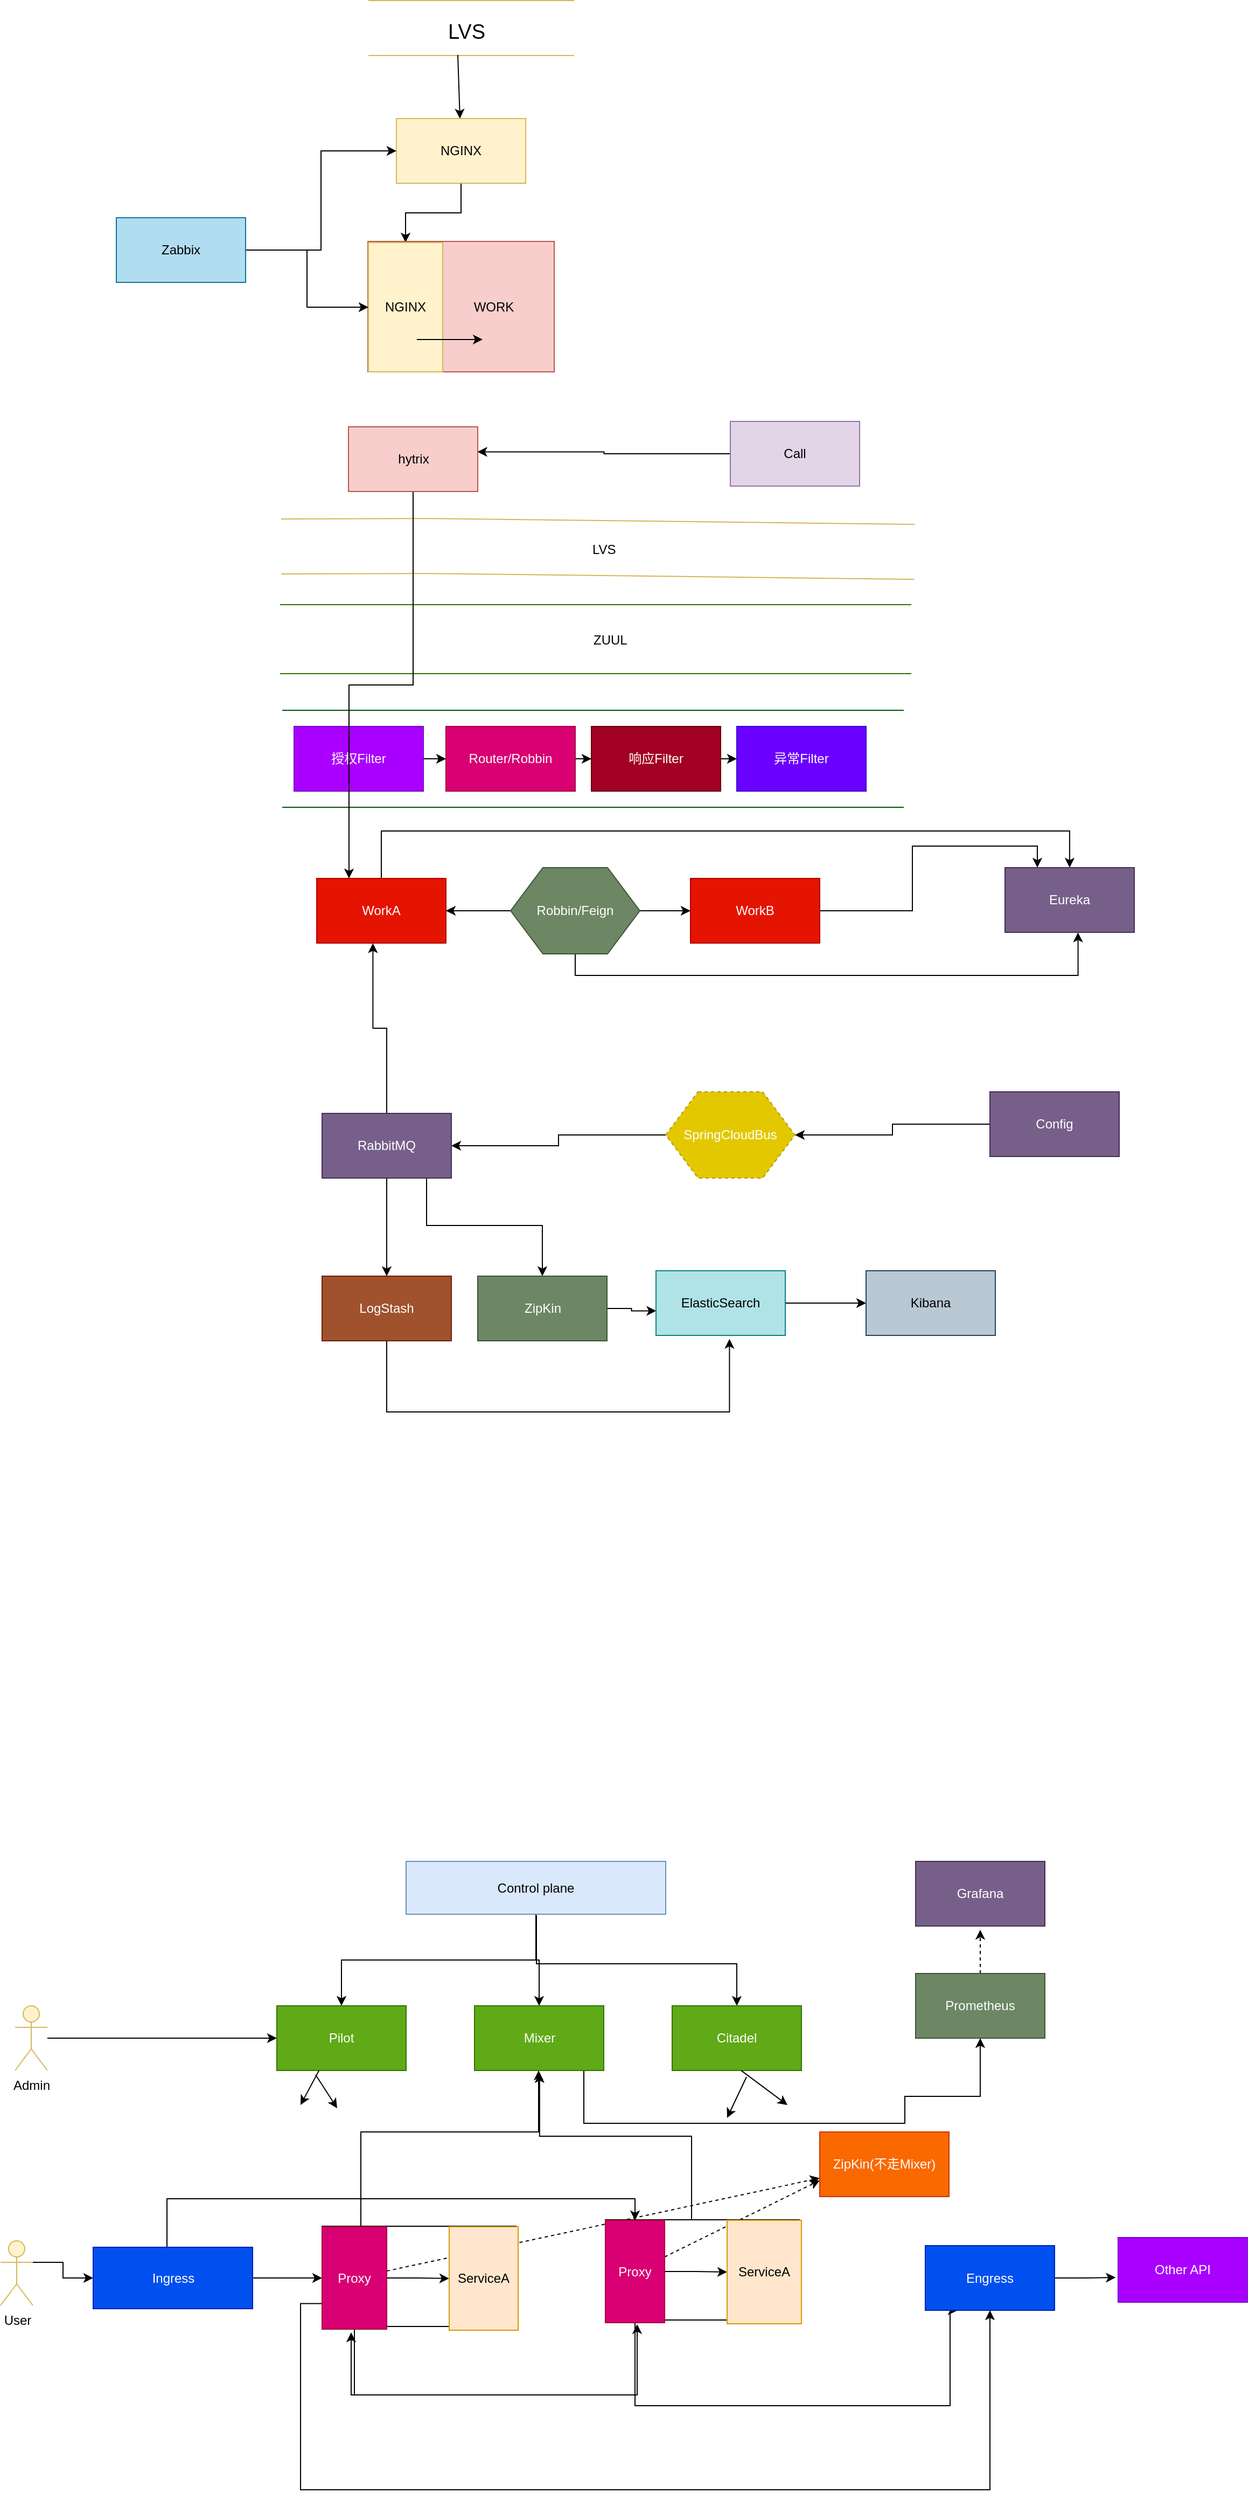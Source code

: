 <mxfile version="11.1.4" type="github"><diagram id="zI0ilRuQwjiIj4JsW7rb" name="第 1 页"><mxGraphModel dx="1621" dy="668" grid="0" gridSize="10" guides="1" tooltips="1" connect="1" arrows="1" fold="1" page="0" pageScale="1" pageWidth="827" pageHeight="1169" math="0" shadow="0"><root><mxCell id="0"/><mxCell id="1" parent="0"/><mxCell id="BQ1rsx2FsFVCrjqg7le--1" value="" style="shape=link;html=1;width=51;fillColor=#fff2cc;strokeColor=#d6b656;" edge="1" parent="1"><mxGeometry width="50" height="50" relative="1" as="geometry"><mxPoint x="150" y="112" as="sourcePoint"/><mxPoint x="341" y="112" as="targetPoint"/><Array as="points"><mxPoint x="254" y="112"/></Array></mxGeometry></mxCell><mxCell id="BQ1rsx2FsFVCrjqg7le--2" value="&lt;font style=&quot;font-size: 19px&quot;&gt;LVS&lt;/font&gt;" style="text;html=1;resizable=0;points=[];autosize=1;align=left;verticalAlign=top;spacingTop=-4;" vertex="1" parent="1"><mxGeometry x="222" y="102" width="44" height="16" as="geometry"/></mxCell><mxCell id="BQ1rsx2FsFVCrjqg7le--8" style="edgeStyle=orthogonalEdgeStyle;rounded=0;orthogonalLoop=1;jettySize=auto;html=1;exitX=0.5;exitY=1;exitDx=0;exitDy=0;" edge="1" parent="1" source="BQ1rsx2FsFVCrjqg7le--3" target="BQ1rsx2FsFVCrjqg7le--5"><mxGeometry relative="1" as="geometry"/></mxCell><mxCell id="BQ1rsx2FsFVCrjqg7le--3" value="NGINX" style="rounded=0;whiteSpace=wrap;html=1;fillColor=#fff2cc;strokeColor=#d6b656;" vertex="1" parent="1"><mxGeometry x="176" y="196" width="120" height="60" as="geometry"/></mxCell><mxCell id="BQ1rsx2FsFVCrjqg7le--4" value="&amp;nbsp; &amp;nbsp; &amp;nbsp; &amp;nbsp; &amp;nbsp; &amp;nbsp; &amp;nbsp; &amp;nbsp; &amp;nbsp; WORK" style="rounded=0;whiteSpace=wrap;html=1;fillColor=#f8cecc;strokeColor=#b85450;" vertex="1" parent="1"><mxGeometry x="149.5" y="310" width="173" height="121" as="geometry"/></mxCell><mxCell id="BQ1rsx2FsFVCrjqg7le--5" value="NGINX" style="rounded=0;whiteSpace=wrap;html=1;fillColor=#fff2cc;strokeColor=#d6b656;" vertex="1" parent="1"><mxGeometry x="150" y="311" width="69" height="120" as="geometry"/></mxCell><mxCell id="BQ1rsx2FsFVCrjqg7le--9" value="" style="endArrow=classic;html=1;entryX=0.616;entryY=0.752;entryDx=0;entryDy=0;entryPerimeter=0;" edge="1" parent="1" target="BQ1rsx2FsFVCrjqg7le--4"><mxGeometry width="50" height="50" relative="1" as="geometry"><mxPoint x="195" y="401" as="sourcePoint"/><mxPoint x="245" y="351" as="targetPoint"/></mxGeometry></mxCell><mxCell id="BQ1rsx2FsFVCrjqg7le--10" value="" style="endArrow=classic;html=1;" edge="1" parent="1" target="BQ1rsx2FsFVCrjqg7le--3"><mxGeometry width="50" height="50" relative="1" as="geometry"><mxPoint x="233" y="137" as="sourcePoint"/><mxPoint x="264" y="142" as="targetPoint"/></mxGeometry></mxCell><mxCell id="BQ1rsx2FsFVCrjqg7le--11" value="" style="shape=link;html=1;width=51;fillColor=#fff2cc;strokeColor=#d6b656;" edge="1" parent="1"><mxGeometry width="50" height="50" relative="1" as="geometry"><mxPoint x="69" y="593" as="sourcePoint"/><mxPoint x="657" y="598" as="targetPoint"/><Array as="points"><mxPoint x="209" y="592.6"/></Array></mxGeometry></mxCell><mxCell id="BQ1rsx2FsFVCrjqg7le--12" value="LVS" style="text;html=1;resizable=0;points=[];autosize=1;align=left;verticalAlign=top;spacingTop=-4;" vertex="1" parent="1"><mxGeometry x="355.5" y="586" width="32" height="14" as="geometry"/></mxCell><mxCell id="BQ1rsx2FsFVCrjqg7le--13" value="" style="shape=link;html=1;width=64;fillColor=#60a917;strokeColor=#2D7600;" edge="1" parent="1"><mxGeometry width="50" height="50" relative="1" as="geometry"><mxPoint x="68" y="679" as="sourcePoint"/><mxPoint x="654" y="679" as="targetPoint"/></mxGeometry></mxCell><mxCell id="BQ1rsx2FsFVCrjqg7le--14" value="ZUUL" style="text;html=1;resizable=0;points=[];autosize=1;align=left;verticalAlign=top;spacingTop=-4;" vertex="1" parent="1"><mxGeometry x="357" y="670" width="41" height="14" as="geometry"/></mxCell><mxCell id="BQ1rsx2FsFVCrjqg7le--16" value="" style="shape=link;html=1;width=90;fillColor=#008a00;strokeColor=#005700;" edge="1" parent="1"><mxGeometry width="50" height="50" relative="1" as="geometry"><mxPoint x="70" y="790" as="sourcePoint"/><mxPoint x="647" y="790" as="targetPoint"/></mxGeometry></mxCell><mxCell id="BQ1rsx2FsFVCrjqg7le--21" style="edgeStyle=orthogonalEdgeStyle;rounded=0;orthogonalLoop=1;jettySize=auto;html=1;exitX=1;exitY=0.5;exitDx=0;exitDy=0;entryX=0;entryY=0.5;entryDx=0;entryDy=0;" edge="1" parent="1" source="BQ1rsx2FsFVCrjqg7le--17" target="BQ1rsx2FsFVCrjqg7le--18"><mxGeometry relative="1" as="geometry"/></mxCell><mxCell id="BQ1rsx2FsFVCrjqg7le--17" value="授权Filter" style="rounded=0;whiteSpace=wrap;html=1;fillColor=#aa00ff;strokeColor=#7700CC;fontColor=#ffffff;" vertex="1" parent="1"><mxGeometry x="81" y="760" width="120" height="60" as="geometry"/></mxCell><mxCell id="BQ1rsx2FsFVCrjqg7le--22" style="edgeStyle=orthogonalEdgeStyle;rounded=0;orthogonalLoop=1;jettySize=auto;html=1;exitX=1;exitY=0.5;exitDx=0;exitDy=0;" edge="1" parent="1" source="BQ1rsx2FsFVCrjqg7le--18" target="BQ1rsx2FsFVCrjqg7le--19"><mxGeometry relative="1" as="geometry"/></mxCell><mxCell id="BQ1rsx2FsFVCrjqg7le--18" value="Router/Robbin" style="rounded=0;whiteSpace=wrap;html=1;fillColor=#d80073;strokeColor=#A50040;fontColor=#ffffff;" vertex="1" parent="1"><mxGeometry x="222" y="760" width="120" height="60" as="geometry"/></mxCell><mxCell id="BQ1rsx2FsFVCrjqg7le--23" style="edgeStyle=orthogonalEdgeStyle;rounded=0;orthogonalLoop=1;jettySize=auto;html=1;exitX=1;exitY=0.5;exitDx=0;exitDy=0;entryX=0;entryY=0.5;entryDx=0;entryDy=0;" edge="1" parent="1" source="BQ1rsx2FsFVCrjqg7le--19" target="BQ1rsx2FsFVCrjqg7le--20"><mxGeometry relative="1" as="geometry"/></mxCell><mxCell id="BQ1rsx2FsFVCrjqg7le--19" value="响应Filter" style="rounded=0;whiteSpace=wrap;html=1;fillColor=#a20025;strokeColor=#6F0000;fontColor=#ffffff;" vertex="1" parent="1"><mxGeometry x="357" y="760" width="120" height="60" as="geometry"/></mxCell><mxCell id="BQ1rsx2FsFVCrjqg7le--20" value="异常Filter" style="rounded=0;whiteSpace=wrap;html=1;fillColor=#6a00ff;strokeColor=#3700CC;fontColor=#ffffff;" vertex="1" parent="1"><mxGeometry x="492" y="760" width="120" height="60" as="geometry"/></mxCell><mxCell id="BQ1rsx2FsFVCrjqg7le--26" style="edgeStyle=orthogonalEdgeStyle;rounded=0;orthogonalLoop=1;jettySize=auto;html=1;" edge="1" parent="1" source="BQ1rsx2FsFVCrjqg7le--24" target="BQ1rsx2FsFVCrjqg7le--25"><mxGeometry relative="1" as="geometry"/></mxCell><mxCell id="BQ1rsx2FsFVCrjqg7le--31" style="edgeStyle=orthogonalEdgeStyle;rounded=0;orthogonalLoop=1;jettySize=auto;html=1;entryX=0.5;entryY=0;entryDx=0;entryDy=0;" edge="1" parent="1" source="BQ1rsx2FsFVCrjqg7le--24" target="BQ1rsx2FsFVCrjqg7le--30"><mxGeometry relative="1" as="geometry"><Array as="points"><mxPoint x="162" y="857"/><mxPoint x="801" y="857"/></Array></mxGeometry></mxCell><mxCell id="BQ1rsx2FsFVCrjqg7le--24" value="WorkA" style="rounded=0;whiteSpace=wrap;html=1;fillColor=#e51400;strokeColor=#B20000;fontColor=#ffffff;" vertex="1" parent="1"><mxGeometry x="102" y="901" width="120" height="60" as="geometry"/></mxCell><mxCell id="BQ1rsx2FsFVCrjqg7le--27" style="edgeStyle=orthogonalEdgeStyle;rounded=0;orthogonalLoop=1;jettySize=auto;html=1;" edge="1" parent="1" source="BQ1rsx2FsFVCrjqg7le--25" target="BQ1rsx2FsFVCrjqg7le--24"><mxGeometry relative="1" as="geometry"/></mxCell><mxCell id="BQ1rsx2FsFVCrjqg7le--32" style="edgeStyle=orthogonalEdgeStyle;rounded=0;orthogonalLoop=1;jettySize=auto;html=1;entryX=0.25;entryY=0;entryDx=0;entryDy=0;" edge="1" parent="1" source="BQ1rsx2FsFVCrjqg7le--25" target="BQ1rsx2FsFVCrjqg7le--30"><mxGeometry relative="1" as="geometry"/></mxCell><mxCell id="BQ1rsx2FsFVCrjqg7le--25" value="WorkB" style="rounded=0;whiteSpace=wrap;html=1;fillColor=#e51400;strokeColor=#B20000;fontColor=#ffffff;" vertex="1" parent="1"><mxGeometry x="449" y="901" width="120" height="60" as="geometry"/></mxCell><mxCell id="BQ1rsx2FsFVCrjqg7le--33" style="edgeStyle=orthogonalEdgeStyle;rounded=0;orthogonalLoop=1;jettySize=auto;html=1;exitX=0.5;exitY=1;exitDx=0;exitDy=0;entryX=0.565;entryY=1.003;entryDx=0;entryDy=0;entryPerimeter=0;" edge="1" parent="1" source="BQ1rsx2FsFVCrjqg7le--28" target="BQ1rsx2FsFVCrjqg7le--30"><mxGeometry relative="1" as="geometry"/></mxCell><mxCell id="BQ1rsx2FsFVCrjqg7le--28" value="Robbin/Feign" style="shape=hexagon;perimeter=hexagonPerimeter2;whiteSpace=wrap;html=1;fillColor=#6d8764;strokeColor=#3A5431;fontColor=#ffffff;" vertex="1" parent="1"><mxGeometry x="282" y="891" width="120" height="80" as="geometry"/></mxCell><mxCell id="BQ1rsx2FsFVCrjqg7le--30" value="Eureka" style="rounded=0;whiteSpace=wrap;html=1;fillColor=#76608a;strokeColor=#432D57;fontColor=#ffffff;" vertex="1" parent="1"><mxGeometry x="741" y="891" width="120" height="60" as="geometry"/></mxCell><mxCell id="BQ1rsx2FsFVCrjqg7le--37" style="edgeStyle=orthogonalEdgeStyle;rounded=0;orthogonalLoop=1;jettySize=auto;html=1;entryX=1;entryY=0.5;entryDx=0;entryDy=0;" edge="1" parent="1" source="BQ1rsx2FsFVCrjqg7le--34" target="BQ1rsx2FsFVCrjqg7le--35"><mxGeometry relative="1" as="geometry"/></mxCell><mxCell id="BQ1rsx2FsFVCrjqg7le--34" value="Config" style="rounded=0;whiteSpace=wrap;html=1;fillColor=#76608a;strokeColor=#432D57;fontColor=#ffffff;" vertex="1" parent="1"><mxGeometry x="727" y="1099" width="120" height="60" as="geometry"/></mxCell><mxCell id="BQ1rsx2FsFVCrjqg7le--38" style="edgeStyle=orthogonalEdgeStyle;rounded=0;orthogonalLoop=1;jettySize=auto;html=1;exitX=0;exitY=0.5;exitDx=0;exitDy=0;entryX=1;entryY=0.5;entryDx=0;entryDy=0;" edge="1" parent="1" source="BQ1rsx2FsFVCrjqg7le--35" target="BQ1rsx2FsFVCrjqg7le--36"><mxGeometry relative="1" as="geometry"/></mxCell><mxCell id="BQ1rsx2FsFVCrjqg7le--35" value="SpringCloudBus" style="shape=hexagon;perimeter=hexagonPerimeter2;whiteSpace=wrap;html=1;dashed=1;fillColor=#e3c800;strokeColor=#B09500;fontColor=#ffffff;" vertex="1" parent="1"><mxGeometry x="426" y="1099" width="120" height="80" as="geometry"/></mxCell><mxCell id="BQ1rsx2FsFVCrjqg7le--39" style="edgeStyle=orthogonalEdgeStyle;rounded=0;orthogonalLoop=1;jettySize=auto;html=1;exitX=0.5;exitY=0;exitDx=0;exitDy=0;entryX=0.435;entryY=1.003;entryDx=0;entryDy=0;entryPerimeter=0;" edge="1" parent="1" source="BQ1rsx2FsFVCrjqg7le--36" target="BQ1rsx2FsFVCrjqg7le--24"><mxGeometry relative="1" as="geometry"/></mxCell><mxCell id="BQ1rsx2FsFVCrjqg7le--50" style="edgeStyle=orthogonalEdgeStyle;rounded=0;orthogonalLoop=1;jettySize=auto;html=1;exitX=0.5;exitY=1;exitDx=0;exitDy=0;" edge="1" parent="1" source="BQ1rsx2FsFVCrjqg7le--36" target="BQ1rsx2FsFVCrjqg7le--49"><mxGeometry relative="1" as="geometry"/></mxCell><mxCell id="BQ1rsx2FsFVCrjqg7le--51" style="edgeStyle=orthogonalEdgeStyle;rounded=0;orthogonalLoop=1;jettySize=auto;html=1;entryX=0.5;entryY=0;entryDx=0;entryDy=0;" edge="1" parent="1" source="BQ1rsx2FsFVCrjqg7le--36" target="BQ1rsx2FsFVCrjqg7le--46"><mxGeometry relative="1" as="geometry"><Array as="points"><mxPoint x="204" y="1223"/><mxPoint x="312" y="1223"/></Array></mxGeometry></mxCell><mxCell id="BQ1rsx2FsFVCrjqg7le--36" value="RabbitMQ" style="rounded=0;whiteSpace=wrap;html=1;fillColor=#76608a;strokeColor=#432D57;fontColor=#ffffff;" vertex="1" parent="1"><mxGeometry x="107" y="1119" width="120" height="60" as="geometry"/></mxCell><mxCell id="BQ1rsx2FsFVCrjqg7le--45" style="edgeStyle=orthogonalEdgeStyle;rounded=0;orthogonalLoop=1;jettySize=auto;html=1;exitX=0;exitY=0.5;exitDx=0;exitDy=0;entryX=0.998;entryY=0.387;entryDx=0;entryDy=0;entryPerimeter=0;" edge="1" parent="1" source="BQ1rsx2FsFVCrjqg7le--40" target="BQ1rsx2FsFVCrjqg7le--41"><mxGeometry relative="1" as="geometry"/></mxCell><mxCell id="BQ1rsx2FsFVCrjqg7le--40" value="Call" style="rounded=0;whiteSpace=wrap;html=1;fillColor=#e1d5e7;strokeColor=#9673a6;" vertex="1" parent="1"><mxGeometry x="486" y="477" width="120" height="60" as="geometry"/></mxCell><mxCell id="BQ1rsx2FsFVCrjqg7le--43" style="edgeStyle=orthogonalEdgeStyle;rounded=0;orthogonalLoop=1;jettySize=auto;html=1;entryX=0.25;entryY=0;entryDx=0;entryDy=0;" edge="1" parent="1" source="BQ1rsx2FsFVCrjqg7le--41" target="BQ1rsx2FsFVCrjqg7le--24"><mxGeometry relative="1" as="geometry"/></mxCell><mxCell id="BQ1rsx2FsFVCrjqg7le--41" value="hytrix" style="rounded=0;whiteSpace=wrap;html=1;fillColor=#f8cecc;strokeColor=#b85450;" vertex="1" parent="1"><mxGeometry x="131.5" y="482" width="120" height="60" as="geometry"/></mxCell><mxCell id="BQ1rsx2FsFVCrjqg7le--53" style="edgeStyle=orthogonalEdgeStyle;rounded=0;orthogonalLoop=1;jettySize=auto;html=1;entryX=0.002;entryY=0.62;entryDx=0;entryDy=0;entryPerimeter=0;" edge="1" parent="1" source="BQ1rsx2FsFVCrjqg7le--46" target="BQ1rsx2FsFVCrjqg7le--47"><mxGeometry relative="1" as="geometry"/></mxCell><mxCell id="BQ1rsx2FsFVCrjqg7le--46" value="ZipKin" style="rounded=0;whiteSpace=wrap;html=1;fillColor=#6d8764;strokeColor=#3A5431;fontColor=#ffffff;" vertex="1" parent="1"><mxGeometry x="251.5" y="1270" width="120" height="60" as="geometry"/></mxCell><mxCell id="BQ1rsx2FsFVCrjqg7le--54" style="edgeStyle=orthogonalEdgeStyle;rounded=0;orthogonalLoop=1;jettySize=auto;html=1;exitX=1;exitY=0.5;exitDx=0;exitDy=0;entryX=0;entryY=0.5;entryDx=0;entryDy=0;" edge="1" parent="1" source="BQ1rsx2FsFVCrjqg7le--47" target="BQ1rsx2FsFVCrjqg7le--48"><mxGeometry relative="1" as="geometry"/></mxCell><mxCell id="BQ1rsx2FsFVCrjqg7le--47" value="ElasticSearch" style="rounded=0;whiteSpace=wrap;html=1;fillColor=#b0e3e6;strokeColor=#0e8088;" vertex="1" parent="1"><mxGeometry x="417" y="1265" width="120" height="60" as="geometry"/></mxCell><mxCell id="BQ1rsx2FsFVCrjqg7le--48" value="Kibana" style="rounded=0;whiteSpace=wrap;html=1;fillColor=#bac8d3;strokeColor=#23445d;" vertex="1" parent="1"><mxGeometry x="612" y="1265" width="120" height="60" as="geometry"/></mxCell><mxCell id="BQ1rsx2FsFVCrjqg7le--52" style="edgeStyle=orthogonalEdgeStyle;rounded=0;orthogonalLoop=1;jettySize=auto;html=1;" edge="1" parent="1" source="BQ1rsx2FsFVCrjqg7le--49"><mxGeometry relative="1" as="geometry"><mxPoint x="485.2" y="1328.2" as="targetPoint"/><Array as="points"><mxPoint x="167" y="1396"/><mxPoint x="485" y="1396"/></Array></mxGeometry></mxCell><mxCell id="BQ1rsx2FsFVCrjqg7le--49" value="LogStash" style="rounded=0;whiteSpace=wrap;html=1;fillColor=#a0522d;strokeColor=#6D1F00;fontColor=#ffffff;" vertex="1" parent="1"><mxGeometry x="107" y="1270" width="120" height="60" as="geometry"/></mxCell><mxCell id="BQ1rsx2FsFVCrjqg7le--56" style="edgeStyle=orthogonalEdgeStyle;rounded=0;orthogonalLoop=1;jettySize=auto;html=1;entryX=0;entryY=0.5;entryDx=0;entryDy=0;" edge="1" parent="1" source="BQ1rsx2FsFVCrjqg7le--55" target="BQ1rsx2FsFVCrjqg7le--3"><mxGeometry relative="1" as="geometry"/></mxCell><mxCell id="BQ1rsx2FsFVCrjqg7le--57" style="edgeStyle=orthogonalEdgeStyle;rounded=0;orthogonalLoop=1;jettySize=auto;html=1;entryX=0;entryY=0.5;entryDx=0;entryDy=0;" edge="1" parent="1" source="BQ1rsx2FsFVCrjqg7le--55" target="BQ1rsx2FsFVCrjqg7le--5"><mxGeometry relative="1" as="geometry"/></mxCell><mxCell id="BQ1rsx2FsFVCrjqg7le--55" value="Zabbix" style="rounded=0;whiteSpace=wrap;html=1;fillColor=#b1ddf0;strokeColor=#10739e;" vertex="1" parent="1"><mxGeometry x="-84" y="288" width="120" height="60" as="geometry"/></mxCell><mxCell id="BQ1rsx2FsFVCrjqg7le--91" style="edgeStyle=orthogonalEdgeStyle;rounded=0;orthogonalLoop=1;jettySize=auto;html=1;exitX=1;exitY=0.333;exitDx=0;exitDy=0;exitPerimeter=0;" edge="1" parent="1" source="BQ1rsx2FsFVCrjqg7le--58" target="BQ1rsx2FsFVCrjqg7le--64"><mxGeometry relative="1" as="geometry"/></mxCell><mxCell id="BQ1rsx2FsFVCrjqg7le--58" value="User" style="shape=umlActor;verticalLabelPosition=bottom;labelBackgroundColor=#ffffff;verticalAlign=top;html=1;outlineConnect=0;fillColor=#fff2cc;strokeColor=#d6b656;" vertex="1" parent="1"><mxGeometry x="-191.5" y="2165" width="30" height="60" as="geometry"/></mxCell><mxCell id="BQ1rsx2FsFVCrjqg7le--69" style="edgeStyle=orthogonalEdgeStyle;rounded=0;orthogonalLoop=1;jettySize=auto;html=1;" edge="1" parent="1" source="BQ1rsx2FsFVCrjqg7le--63" target="BQ1rsx2FsFVCrjqg7le--66"><mxGeometry relative="1" as="geometry"/></mxCell><mxCell id="BQ1rsx2FsFVCrjqg7le--63" value="Admin" style="shape=umlActor;verticalLabelPosition=bottom;labelBackgroundColor=#ffffff;verticalAlign=top;html=1;outlineConnect=0;fillColor=#fff2cc;strokeColor=#d6b656;" vertex="1" parent="1"><mxGeometry x="-178" y="1947" width="30" height="60" as="geometry"/></mxCell><mxCell id="BQ1rsx2FsFVCrjqg7le--92" style="edgeStyle=orthogonalEdgeStyle;rounded=0;orthogonalLoop=1;jettySize=auto;html=1;exitX=1;exitY=0.5;exitDx=0;exitDy=0;entryX=0;entryY=0.5;entryDx=0;entryDy=0;" edge="1" parent="1" source="BQ1rsx2FsFVCrjqg7le--64" target="BQ1rsx2FsFVCrjqg7le--74"><mxGeometry relative="1" as="geometry"/></mxCell><mxCell id="BQ1rsx2FsFVCrjqg7le--93" style="edgeStyle=orthogonalEdgeStyle;rounded=0;orthogonalLoop=1;jettySize=auto;html=1;entryX=0.5;entryY=0;entryDx=0;entryDy=0;" edge="1" parent="1" source="BQ1rsx2FsFVCrjqg7le--64" target="BQ1rsx2FsFVCrjqg7le--77"><mxGeometry relative="1" as="geometry"><Array as="points"><mxPoint x="-37" y="2126"/><mxPoint x="398" y="2126"/></Array></mxGeometry></mxCell><mxCell id="BQ1rsx2FsFVCrjqg7le--64" value="Ingress" style="rounded=0;whiteSpace=wrap;html=1;fillColor=#0050ef;strokeColor=#001DBC;fontColor=#ffffff;" vertex="1" parent="1"><mxGeometry x="-105.5" y="2171" width="148" height="57" as="geometry"/></mxCell><mxCell id="BQ1rsx2FsFVCrjqg7le--70" style="edgeStyle=orthogonalEdgeStyle;rounded=0;orthogonalLoop=1;jettySize=auto;html=1;exitX=0.5;exitY=1;exitDx=0;exitDy=0;entryX=0.5;entryY=0;entryDx=0;entryDy=0;" edge="1" parent="1" source="BQ1rsx2FsFVCrjqg7le--65" target="BQ1rsx2FsFVCrjqg7le--66"><mxGeometry relative="1" as="geometry"/></mxCell><mxCell id="BQ1rsx2FsFVCrjqg7le--71" style="edgeStyle=orthogonalEdgeStyle;rounded=0;orthogonalLoop=1;jettySize=auto;html=1;exitX=0.5;exitY=1;exitDx=0;exitDy=0;" edge="1" parent="1" source="BQ1rsx2FsFVCrjqg7le--65" target="BQ1rsx2FsFVCrjqg7le--67"><mxGeometry relative="1" as="geometry"/></mxCell><mxCell id="BQ1rsx2FsFVCrjqg7le--72" style="edgeStyle=orthogonalEdgeStyle;rounded=0;orthogonalLoop=1;jettySize=auto;html=1;entryX=0.5;entryY=0;entryDx=0;entryDy=0;" edge="1" parent="1" target="BQ1rsx2FsFVCrjqg7le--68"><mxGeometry relative="1" as="geometry"><mxPoint x="306" y="1863" as="sourcePoint"/><Array as="points"><mxPoint x="306" y="1908"/><mxPoint x="492" y="1908"/></Array></mxGeometry></mxCell><mxCell id="BQ1rsx2FsFVCrjqg7le--65" value="Control plane" style="rounded=0;whiteSpace=wrap;html=1;fillColor=#dae8fc;strokeColor=#6c8ebf;" vertex="1" parent="1"><mxGeometry x="185" y="1813" width="241" height="49" as="geometry"/></mxCell><mxCell id="BQ1rsx2FsFVCrjqg7le--66" value="Pilot" style="rounded=0;whiteSpace=wrap;html=1;fillColor=#60a917;strokeColor=#2D7600;fontColor=#ffffff;" vertex="1" parent="1"><mxGeometry x="65" y="1947" width="120" height="60" as="geometry"/></mxCell><mxCell id="BQ1rsx2FsFVCrjqg7le--107" style="edgeStyle=orthogonalEdgeStyle;rounded=0;orthogonalLoop=1;jettySize=auto;html=1;entryX=0.5;entryY=1;entryDx=0;entryDy=0;" edge="1" parent="1" source="BQ1rsx2FsFVCrjqg7le--67" target="BQ1rsx2FsFVCrjqg7le--104"><mxGeometry relative="1" as="geometry"><mxPoint x="418.294" y="2030.588" as="targetPoint"/><Array as="points"><mxPoint x="350" y="2056"/><mxPoint x="648" y="2056"/><mxPoint x="648" y="2031"/><mxPoint x="718" y="2031"/></Array></mxGeometry></mxCell><mxCell id="BQ1rsx2FsFVCrjqg7le--67" value="Mixer" style="rounded=0;whiteSpace=wrap;html=1;fillColor=#60a917;strokeColor=#2D7600;fontColor=#ffffff;" vertex="1" parent="1"><mxGeometry x="248.5" y="1947" width="120" height="60" as="geometry"/></mxCell><mxCell id="BQ1rsx2FsFVCrjqg7le--68" value="Citadel" style="rounded=0;whiteSpace=wrap;html=1;fillColor=#60a917;strokeColor=#2D7600;fontColor=#ffffff;" vertex="1" parent="1"><mxGeometry x="432" y="1947" width="120" height="60" as="geometry"/></mxCell><mxCell id="BQ1rsx2FsFVCrjqg7le--73" value="" style="rounded=0;whiteSpace=wrap;html=1;" vertex="1" parent="1"><mxGeometry x="107" y="2151.5" width="180" height="93" as="geometry"/></mxCell><mxCell id="BQ1rsx2FsFVCrjqg7le--80" style="edgeStyle=orthogonalEdgeStyle;rounded=0;orthogonalLoop=1;jettySize=auto;html=1;exitX=1;exitY=0.5;exitDx=0;exitDy=0;entryX=0;entryY=0.5;entryDx=0;entryDy=0;" edge="1" parent="1" source="BQ1rsx2FsFVCrjqg7le--74" target="BQ1rsx2FsFVCrjqg7le--75"><mxGeometry relative="1" as="geometry"/></mxCell><mxCell id="BQ1rsx2FsFVCrjqg7le--83" style="edgeStyle=orthogonalEdgeStyle;rounded=0;orthogonalLoop=1;jettySize=auto;html=1;" edge="1" parent="1" source="BQ1rsx2FsFVCrjqg7le--74" target="BQ1rsx2FsFVCrjqg7le--67"><mxGeometry relative="1" as="geometry"><Array as="points"><mxPoint x="143" y="2064"/><mxPoint x="308" y="2064"/></Array></mxGeometry></mxCell><mxCell id="BQ1rsx2FsFVCrjqg7le--89" style="edgeStyle=orthogonalEdgeStyle;rounded=0;orthogonalLoop=1;jettySize=auto;html=1;" edge="1" parent="1" source="BQ1rsx2FsFVCrjqg7le--74"><mxGeometry relative="1" as="geometry"><mxPoint x="399.471" y="2242.353" as="targetPoint"/><Array as="points"><mxPoint x="137" y="2308"/><mxPoint x="399" y="2308"/></Array></mxGeometry></mxCell><mxCell id="BQ1rsx2FsFVCrjqg7le--94" style="edgeStyle=orthogonalEdgeStyle;rounded=0;orthogonalLoop=1;jettySize=auto;html=1;exitX=0;exitY=0.75;exitDx=0;exitDy=0;entryX=0.5;entryY=1;entryDx=0;entryDy=0;" edge="1" parent="1" source="BQ1rsx2FsFVCrjqg7le--74" target="BQ1rsx2FsFVCrjqg7le--79"><mxGeometry relative="1" as="geometry"><Array as="points"><mxPoint x="87" y="2224"/><mxPoint x="87" y="2396"/><mxPoint x="727" y="2396"/></Array></mxGeometry></mxCell><mxCell id="BQ1rsx2FsFVCrjqg7le--99" style="edgeStyle=none;rounded=0;orthogonalLoop=1;jettySize=auto;html=1;dashed=1;" edge="1" parent="1" source="BQ1rsx2FsFVCrjqg7le--74" target="BQ1rsx2FsFVCrjqg7le--96"><mxGeometry relative="1" as="geometry"/></mxCell><mxCell id="BQ1rsx2FsFVCrjqg7le--74" value="Proxy" style="rounded=0;whiteSpace=wrap;html=1;fillColor=#d80073;strokeColor=#A50040;fontColor=#ffffff;" vertex="1" parent="1"><mxGeometry x="107" y="2152" width="60" height="95" as="geometry"/></mxCell><mxCell id="BQ1rsx2FsFVCrjqg7le--75" value="ServiceA" style="rounded=0;whiteSpace=wrap;html=1;fillColor=#ffe6cc;strokeColor=#d79b00;" vertex="1" parent="1"><mxGeometry x="225" y="2152" width="64" height="96" as="geometry"/></mxCell><mxCell id="BQ1rsx2FsFVCrjqg7le--84" style="edgeStyle=orthogonalEdgeStyle;rounded=0;orthogonalLoop=1;jettySize=auto;html=1;" edge="1" parent="1" source="BQ1rsx2FsFVCrjqg7le--76"><mxGeometry relative="1" as="geometry"><mxPoint x="308.882" y="2009.412" as="targetPoint"/><Array as="points"><mxPoint x="450" y="2068"/><mxPoint x="308" y="2068"/></Array></mxGeometry></mxCell><mxCell id="BQ1rsx2FsFVCrjqg7le--76" value="" style="rounded=0;whiteSpace=wrap;html=1;" vertex="1" parent="1"><mxGeometry x="370" y="2145.5" width="180" height="93" as="geometry"/></mxCell><mxCell id="BQ1rsx2FsFVCrjqg7le--81" style="edgeStyle=orthogonalEdgeStyle;rounded=0;orthogonalLoop=1;jettySize=auto;html=1;exitX=1;exitY=0.5;exitDx=0;exitDy=0;entryX=0;entryY=0.5;entryDx=0;entryDy=0;" edge="1" parent="1" source="BQ1rsx2FsFVCrjqg7le--77" target="BQ1rsx2FsFVCrjqg7le--78"><mxGeometry relative="1" as="geometry"/></mxCell><mxCell id="BQ1rsx2FsFVCrjqg7le--90" style="edgeStyle=orthogonalEdgeStyle;rounded=0;orthogonalLoop=1;jettySize=auto;html=1;" edge="1" parent="1" source="BQ1rsx2FsFVCrjqg7le--77"><mxGeometry relative="1" as="geometry"><mxPoint x="134" y="2250" as="targetPoint"/><Array as="points"><mxPoint x="398" y="2308"/><mxPoint x="134" y="2308"/></Array></mxGeometry></mxCell><mxCell id="BQ1rsx2FsFVCrjqg7le--95" style="edgeStyle=orthogonalEdgeStyle;rounded=0;orthogonalLoop=1;jettySize=auto;html=1;entryX=0.25;entryY=1;entryDx=0;entryDy=0;" edge="1" parent="1" source="BQ1rsx2FsFVCrjqg7le--77" target="BQ1rsx2FsFVCrjqg7le--79"><mxGeometry relative="1" as="geometry"><mxPoint x="695" y="2236" as="targetPoint"/><Array as="points"><mxPoint x="398" y="2318"/><mxPoint x="690" y="2318"/><mxPoint x="690" y="2230"/></Array></mxGeometry></mxCell><mxCell id="BQ1rsx2FsFVCrjqg7le--102" style="edgeStyle=none;rounded=0;orthogonalLoop=1;jettySize=auto;html=1;entryX=0;entryY=0.75;entryDx=0;entryDy=0;dashed=1;" edge="1" parent="1" source="BQ1rsx2FsFVCrjqg7le--77" target="BQ1rsx2FsFVCrjqg7le--96"><mxGeometry relative="1" as="geometry"/></mxCell><mxCell id="BQ1rsx2FsFVCrjqg7le--77" value="Proxy" style="rounded=0;whiteSpace=wrap;html=1;fillColor=#d80073;strokeColor=#A50040;fontColor=#ffffff;" vertex="1" parent="1"><mxGeometry x="370" y="2146" width="55" height="95" as="geometry"/></mxCell><mxCell id="BQ1rsx2FsFVCrjqg7le--78" value="ServiceA" style="rounded=0;whiteSpace=wrap;html=1;fillColor=#ffe6cc;strokeColor=#d79b00;" vertex="1" parent="1"><mxGeometry x="483" y="2146" width="69" height="96" as="geometry"/></mxCell><mxCell id="BQ1rsx2FsFVCrjqg7le--98" style="edgeStyle=orthogonalEdgeStyle;rounded=0;orthogonalLoop=1;jettySize=auto;html=1;exitX=1;exitY=0.5;exitDx=0;exitDy=0;entryX=-0.047;entryY=0.61;entryDx=0;entryDy=0;entryPerimeter=0;" edge="1" parent="1" source="BQ1rsx2FsFVCrjqg7le--79"><mxGeometry relative="1" as="geometry"><mxPoint x="843.706" y="2199.059" as="targetPoint"/></mxGeometry></mxCell><mxCell id="BQ1rsx2FsFVCrjqg7le--79" value="Engress" style="rounded=0;whiteSpace=wrap;html=1;fillColor=#0050ef;strokeColor=#001DBC;fontColor=#ffffff;" vertex="1" parent="1"><mxGeometry x="667" y="2169.5" width="120" height="60" as="geometry"/></mxCell><mxCell id="BQ1rsx2FsFVCrjqg7le--85" value="" style="endArrow=classic;html=1;exitX=0.326;exitY=1.001;exitDx=0;exitDy=0;exitPerimeter=0;" edge="1" parent="1" source="BQ1rsx2FsFVCrjqg7le--66"><mxGeometry width="50" height="50" relative="1" as="geometry"><mxPoint x="65" y="2057" as="sourcePoint"/><mxPoint x="87" y="2039" as="targetPoint"/></mxGeometry></mxCell><mxCell id="BQ1rsx2FsFVCrjqg7le--86" value="" style="endArrow=classic;html=1;" edge="1" parent="1"><mxGeometry width="50" height="50" relative="1" as="geometry"><mxPoint x="101" y="2011" as="sourcePoint"/><mxPoint x="121" y="2042" as="targetPoint"/></mxGeometry></mxCell><mxCell id="BQ1rsx2FsFVCrjqg7le--87" value="" style="endArrow=classic;html=1;" edge="1" parent="1"><mxGeometry width="50" height="50" relative="1" as="geometry"><mxPoint x="501" y="2013" as="sourcePoint"/><mxPoint x="483" y="2051" as="targetPoint"/></mxGeometry></mxCell><mxCell id="BQ1rsx2FsFVCrjqg7le--88" value="" style="endArrow=classic;html=1;exitX=0.326;exitY=1.001;exitDx=0;exitDy=0;exitPerimeter=0;" edge="1" parent="1"><mxGeometry width="50" height="50" relative="1" as="geometry"><mxPoint x="496.12" y="2007.06" as="sourcePoint"/><mxPoint x="539" y="2039" as="targetPoint"/></mxGeometry></mxCell><mxCell id="BQ1rsx2FsFVCrjqg7le--96" value="ZipKin(不走Mixer)" style="rounded=0;whiteSpace=wrap;html=1;fillColor=#fa6800;strokeColor=#C73500;fontColor=#ffffff;" vertex="1" parent="1"><mxGeometry x="569" y="2064" width="120" height="60" as="geometry"/></mxCell><mxCell id="BQ1rsx2FsFVCrjqg7le--103" value="Other API" style="rounded=0;whiteSpace=wrap;html=1;fillColor=#aa00ff;strokeColor=#7700CC;fontColor=#ffffff;" vertex="1" parent="1"><mxGeometry x="846" y="2162" width="120" height="60" as="geometry"/></mxCell><mxCell id="BQ1rsx2FsFVCrjqg7le--106" style="edgeStyle=none;rounded=0;orthogonalLoop=1;jettySize=auto;html=1;dashed=1;" edge="1" parent="1" source="BQ1rsx2FsFVCrjqg7le--104"><mxGeometry relative="1" as="geometry"><mxPoint x="718" y="1876.471" as="targetPoint"/></mxGeometry></mxCell><mxCell id="BQ1rsx2FsFVCrjqg7le--104" value="Prometheus" style="rounded=0;whiteSpace=wrap;html=1;fillColor=#6d8764;strokeColor=#3A5431;fontColor=#ffffff;" vertex="1" parent="1"><mxGeometry x="658" y="1917" width="120" height="60" as="geometry"/></mxCell><mxCell id="BQ1rsx2FsFVCrjqg7le--105" value="Grafana" style="rounded=0;whiteSpace=wrap;html=1;fillColor=#76608a;strokeColor=#432D57;fontColor=#ffffff;" vertex="1" parent="1"><mxGeometry x="658" y="1813" width="120" height="60" as="geometry"/></mxCell></root></mxGraphModel></diagram></mxfile>
